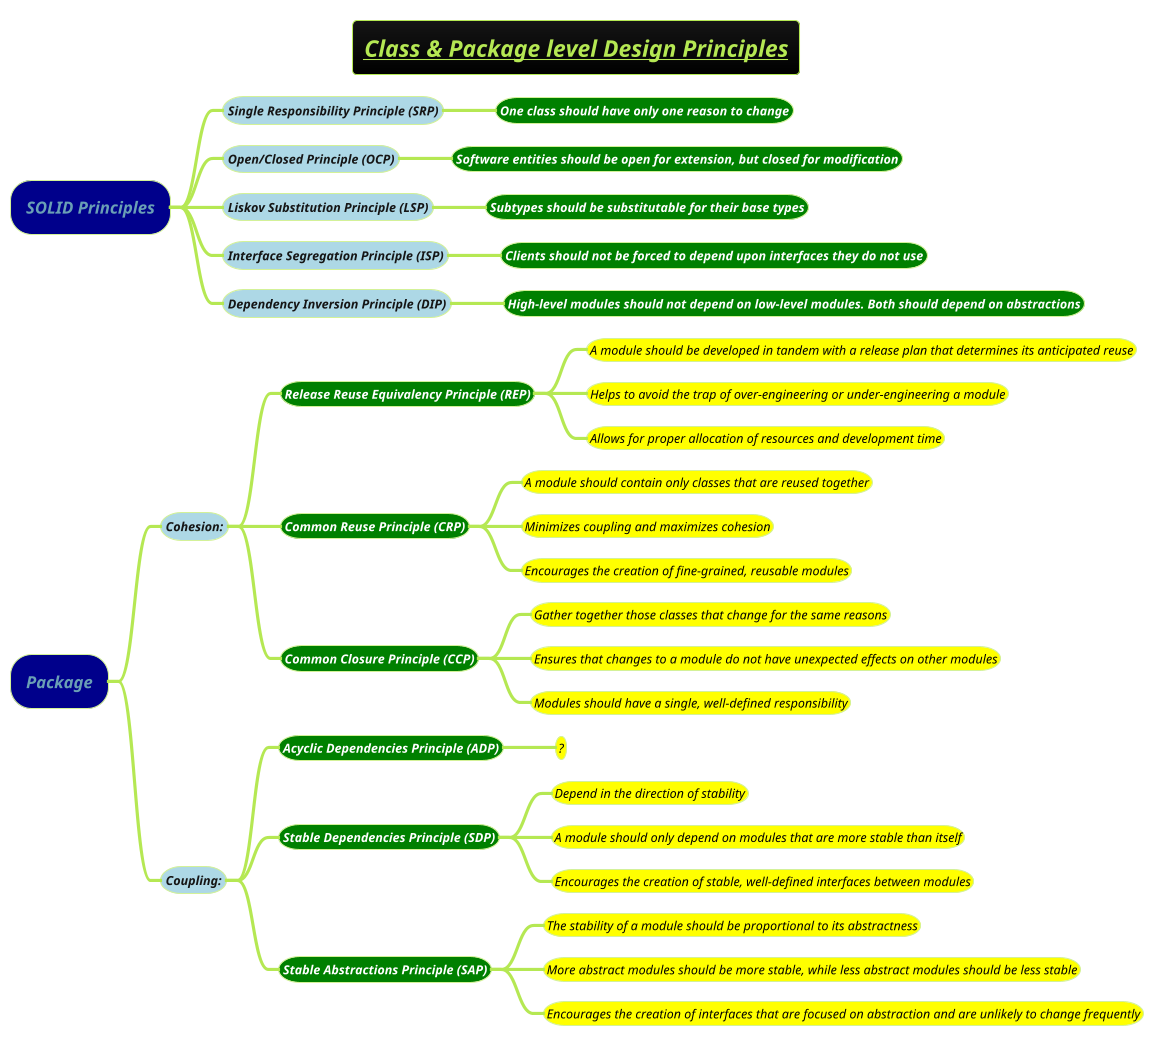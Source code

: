 @startmindmap
title =<i><b><u><size:18>Class & Package level Design Principles
!theme hacker






*[#darkblue] <i>SOLID Principles
**[#lightblue] <i><color #blac><size:12>Single Responsibility Principle (SRP)
***[#green] <b><i><color #white><size:12>One class should have only one reason to change
**[#lightblue] <i><color #blac><size:12>Open/Closed Principle (OCP)
***[#green] <b><i><color #white><size:12>Software entities should be open for extension, but closed for modification
**[#lightblue] <i><color #blac><size:12>Liskov Substitution Principle (LSP)
***[#green] <b><i><color #white><size:12>Subtypes should be substitutable for their base types
**[#lightblue] <i><color #blac><size:12>Interface Segregation Principle (ISP)
***[#green] <b><i><color #white><size:12>Clients should not be forced to depend upon interfaces they do not use
**[#lightblue] <i><color #blac><size:12>Dependency Inversion Principle (DIP)
***[#green] <b><i><color #white><size:12>High-level modules should not depend on low-level modules. Both should depend on abstractions

*[#darkblue] <i>Package
**[#lightblue] <i><color #blac><size:12>Cohesion:
***[#green] <b><i><color #white><size:12>Release Reuse Equivalency Principle (REP)
****[#yellow] <i><color #black><size:12>A module should be developed in tandem with a release plan that determines its anticipated reuse
****[#yellow] <i><color #black><size:12>Helps to avoid the trap of over-engineering or under-engineering a module
****[#yellow] <i><color #black><size:12>Allows for proper allocation of resources and development time

***[#green] <b><i><color #white><size:12>Common Reuse Principle (CRP)
****[#yellow] <i><color #black><size:12>A module should contain only classes that are reused together
****[#yellow] <i><color #black><size:12>Minimizes coupling and maximizes cohesion
****[#yellow] <i><color #black><size:12>Encourages the creation of fine-grained, reusable modules
***[#green] <b><i><color #white><size:12>Common Closure Principle (CCP)
****[#yellow] <i><color #black><size:12>Gather together those classes that change for the same reasons
****[#yellow] <i><color #black><size:12>Ensures that changes to a module do not have unexpected effects on other modules
****[#yellow] <i><color #black><size:12>Modules should have a single, well-defined responsibility

**[#lightblue] <i><color #blac><size:12>Coupling:
***[#green] <b><i><color #white><size:12>Acyclic Dependencies Principle (ADP)
****[#yellow] <i><color #black><size:12>?
***[#green] <b><i><color #white><size:12>Stable Dependencies Principle (SDP)
****[#yellow] <i><color #black><size:12>Depend in the direction of stability
****[#yellow] <i><color #black><size:12>A module should only depend on modules that are more stable than itself
****[#yellow] <i><color #black><size:12>Encourages the creation of stable, well-defined interfaces between modules

***[#green] <b><i><color #white><size:12>Stable Abstractions Principle (SAP)
****[#yellow] <i><color #black><size:12>The stability of a module should be proportional to its abstractness
****[#yellow] <i><color #black><size:12>More abstract modules should be more stable, while less abstract modules should be less stable
****[#yellow] <i><color #black><size:12>Encourages the creation of interfaces that are focused on abstraction and are unlikely to change frequently

@endmindmap
